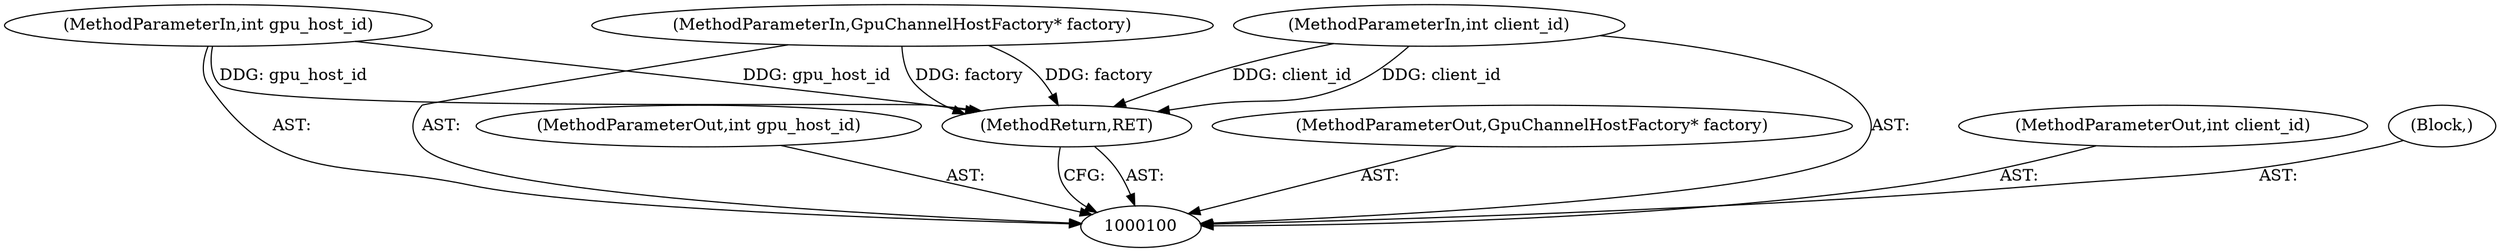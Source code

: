 digraph "0_Chrome_cd0bd79d6ebdb72183e6f0833673464cc10b3600_12" {
"1000105" [label="(MethodReturn,RET)"];
"1000102" [label="(MethodParameterIn,int gpu_host_id)"];
"1000111" [label="(MethodParameterOut,int gpu_host_id)"];
"1000101" [label="(MethodParameterIn,GpuChannelHostFactory* factory)"];
"1000110" [label="(MethodParameterOut,GpuChannelHostFactory* factory)"];
"1000103" [label="(MethodParameterIn,int client_id)"];
"1000112" [label="(MethodParameterOut,int client_id)"];
"1000104" [label="(Block,)"];
"1000105" -> "1000100"  [label="AST: "];
"1000105" -> "1000100"  [label="CFG: "];
"1000103" -> "1000105"  [label="DDG: client_id"];
"1000102" -> "1000105"  [label="DDG: gpu_host_id"];
"1000101" -> "1000105"  [label="DDG: factory"];
"1000102" -> "1000100"  [label="AST: "];
"1000102" -> "1000105"  [label="DDG: gpu_host_id"];
"1000111" -> "1000100"  [label="AST: "];
"1000101" -> "1000100"  [label="AST: "];
"1000101" -> "1000105"  [label="DDG: factory"];
"1000110" -> "1000100"  [label="AST: "];
"1000103" -> "1000100"  [label="AST: "];
"1000103" -> "1000105"  [label="DDG: client_id"];
"1000112" -> "1000100"  [label="AST: "];
"1000104" -> "1000100"  [label="AST: "];
}
